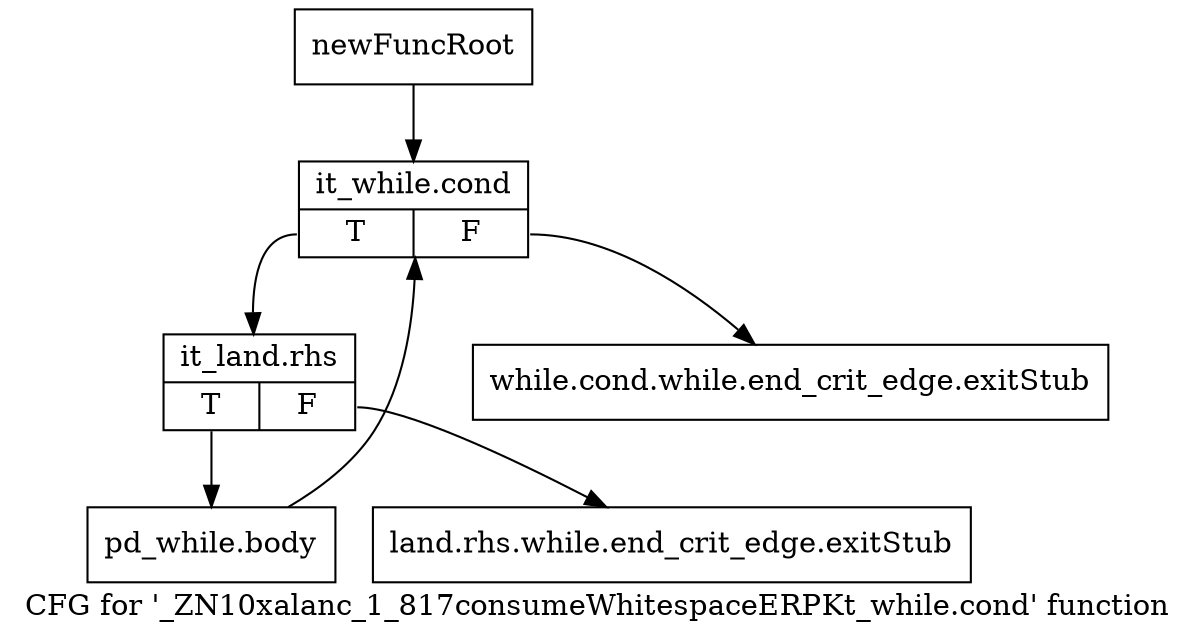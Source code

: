 digraph "CFG for '_ZN10xalanc_1_817consumeWhitespaceERPKt_while.cond' function" {
	label="CFG for '_ZN10xalanc_1_817consumeWhitespaceERPKt_while.cond' function";

	Node0x9d5f670 [shape=record,label="{newFuncRoot}"];
	Node0x9d5f670 -> Node0x9d5fb50;
	Node0x9d5f6c0 [shape=record,label="{while.cond.while.end_crit_edge.exitStub}"];
	Node0x9d5fb00 [shape=record,label="{land.rhs.while.end_crit_edge.exitStub}"];
	Node0x9d5fb50 [shape=record,label="{it_while.cond|{<s0>T|<s1>F}}"];
	Node0x9d5fb50:s0 -> Node0x9d5fba0;
	Node0x9d5fb50:s1 -> Node0x9d5f6c0;
	Node0x9d5fba0 [shape=record,label="{it_land.rhs|{<s0>T|<s1>F}}"];
	Node0x9d5fba0:s0 -> Node0x9d5fbf0;
	Node0x9d5fba0:s1 -> Node0x9d5fb00;
	Node0x9d5fbf0 [shape=record,label="{pd_while.body}"];
	Node0x9d5fbf0 -> Node0x9d5fb50;
}
